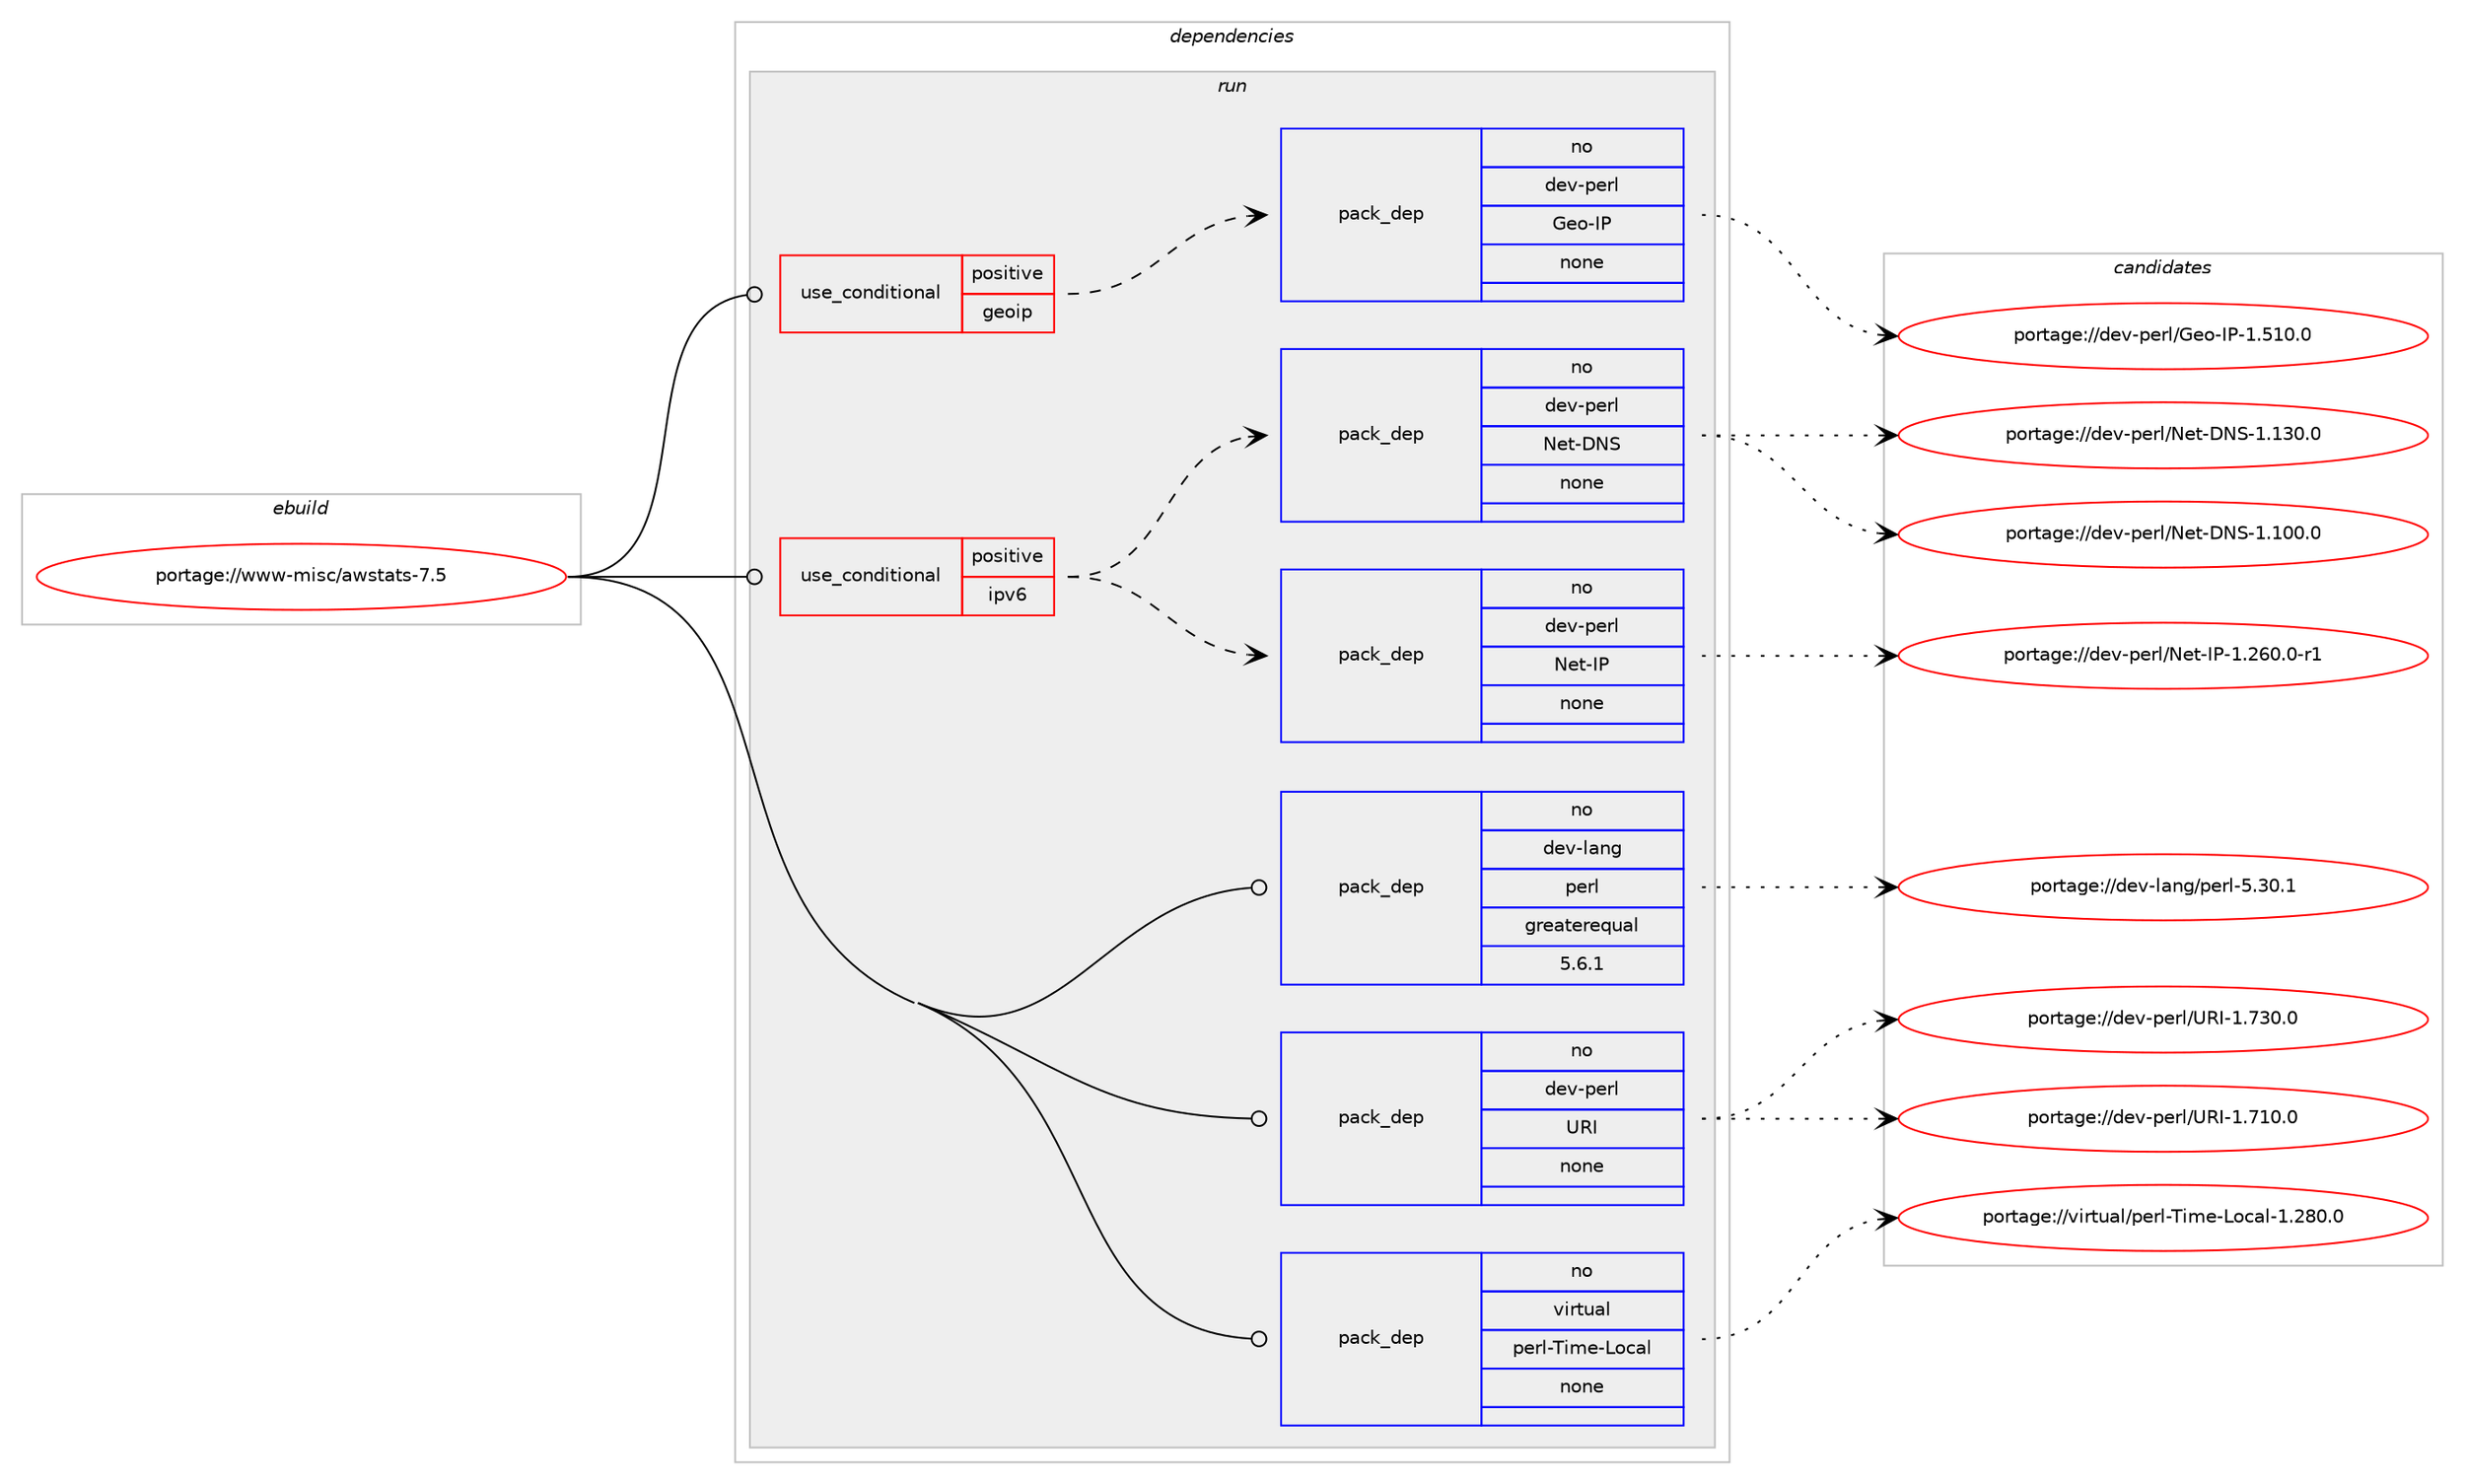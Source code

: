 digraph prolog {

# *************
# Graph options
# *************

newrank=true;
concentrate=true;
compound=true;
graph [rankdir=LR,fontname=Helvetica,fontsize=10,ranksep=1.5];#, ranksep=2.5, nodesep=0.2];
edge  [arrowhead=vee];
node  [fontname=Helvetica,fontsize=10];

# **********
# The ebuild
# **********

subgraph cluster_leftcol {
color=gray;
rank=same;
label=<<i>ebuild</i>>;
id [label="portage://www-misc/awstats-7.5", color=red, width=4, href="../www-misc/awstats-7.5.svg"];
}

# ****************
# The dependencies
# ****************

subgraph cluster_midcol {
color=gray;
label=<<i>dependencies</i>>;
subgraph cluster_compile {
fillcolor="#eeeeee";
style=filled;
label=<<i>compile</i>>;
}
subgraph cluster_compileandrun {
fillcolor="#eeeeee";
style=filled;
label=<<i>compile and run</i>>;
}
subgraph cluster_run {
fillcolor="#eeeeee";
style=filled;
label=<<i>run</i>>;
subgraph cond2950 {
dependency19773 [label=<<TABLE BORDER="0" CELLBORDER="1" CELLSPACING="0" CELLPADDING="4"><TR><TD ROWSPAN="3" CELLPADDING="10">use_conditional</TD></TR><TR><TD>positive</TD></TR><TR><TD>geoip</TD></TR></TABLE>>, shape=none, color=red];
subgraph pack16437 {
dependency19774 [label=<<TABLE BORDER="0" CELLBORDER="1" CELLSPACING="0" CELLPADDING="4" WIDTH="220"><TR><TD ROWSPAN="6" CELLPADDING="30">pack_dep</TD></TR><TR><TD WIDTH="110">no</TD></TR><TR><TD>dev-perl</TD></TR><TR><TD>Geo-IP</TD></TR><TR><TD>none</TD></TR><TR><TD></TD></TR></TABLE>>, shape=none, color=blue];
}
dependency19773:e -> dependency19774:w [weight=20,style="dashed",arrowhead="vee"];
}
id:e -> dependency19773:w [weight=20,style="solid",arrowhead="odot"];
subgraph cond2951 {
dependency19775 [label=<<TABLE BORDER="0" CELLBORDER="1" CELLSPACING="0" CELLPADDING="4"><TR><TD ROWSPAN="3" CELLPADDING="10">use_conditional</TD></TR><TR><TD>positive</TD></TR><TR><TD>ipv6</TD></TR></TABLE>>, shape=none, color=red];
subgraph pack16438 {
dependency19776 [label=<<TABLE BORDER="0" CELLBORDER="1" CELLSPACING="0" CELLPADDING="4" WIDTH="220"><TR><TD ROWSPAN="6" CELLPADDING="30">pack_dep</TD></TR><TR><TD WIDTH="110">no</TD></TR><TR><TD>dev-perl</TD></TR><TR><TD>Net-IP</TD></TR><TR><TD>none</TD></TR><TR><TD></TD></TR></TABLE>>, shape=none, color=blue];
}
dependency19775:e -> dependency19776:w [weight=20,style="dashed",arrowhead="vee"];
subgraph pack16439 {
dependency19777 [label=<<TABLE BORDER="0" CELLBORDER="1" CELLSPACING="0" CELLPADDING="4" WIDTH="220"><TR><TD ROWSPAN="6" CELLPADDING="30">pack_dep</TD></TR><TR><TD WIDTH="110">no</TD></TR><TR><TD>dev-perl</TD></TR><TR><TD>Net-DNS</TD></TR><TR><TD>none</TD></TR><TR><TD></TD></TR></TABLE>>, shape=none, color=blue];
}
dependency19775:e -> dependency19777:w [weight=20,style="dashed",arrowhead="vee"];
}
id:e -> dependency19775:w [weight=20,style="solid",arrowhead="odot"];
subgraph pack16440 {
dependency19778 [label=<<TABLE BORDER="0" CELLBORDER="1" CELLSPACING="0" CELLPADDING="4" WIDTH="220"><TR><TD ROWSPAN="6" CELLPADDING="30">pack_dep</TD></TR><TR><TD WIDTH="110">no</TD></TR><TR><TD>dev-lang</TD></TR><TR><TD>perl</TD></TR><TR><TD>greaterequal</TD></TR><TR><TD>5.6.1</TD></TR></TABLE>>, shape=none, color=blue];
}
id:e -> dependency19778:w [weight=20,style="solid",arrowhead="odot"];
subgraph pack16441 {
dependency19779 [label=<<TABLE BORDER="0" CELLBORDER="1" CELLSPACING="0" CELLPADDING="4" WIDTH="220"><TR><TD ROWSPAN="6" CELLPADDING="30">pack_dep</TD></TR><TR><TD WIDTH="110">no</TD></TR><TR><TD>dev-perl</TD></TR><TR><TD>URI</TD></TR><TR><TD>none</TD></TR><TR><TD></TD></TR></TABLE>>, shape=none, color=blue];
}
id:e -> dependency19779:w [weight=20,style="solid",arrowhead="odot"];
subgraph pack16442 {
dependency19780 [label=<<TABLE BORDER="0" CELLBORDER="1" CELLSPACING="0" CELLPADDING="4" WIDTH="220"><TR><TD ROWSPAN="6" CELLPADDING="30">pack_dep</TD></TR><TR><TD WIDTH="110">no</TD></TR><TR><TD>virtual</TD></TR><TR><TD>perl-Time-Local</TD></TR><TR><TD>none</TD></TR><TR><TD></TD></TR></TABLE>>, shape=none, color=blue];
}
id:e -> dependency19780:w [weight=20,style="solid",arrowhead="odot"];
}
}

# **************
# The candidates
# **************

subgraph cluster_choices {
rank=same;
color=gray;
label=<<i>candidates</i>>;

subgraph choice16437 {
color=black;
nodesep=1;
choice1001011184511210111410847711011114573804549465349484648 [label="portage://dev-perl/Geo-IP-1.510.0", color=red, width=4,href="../dev-perl/Geo-IP-1.510.0.svg"];
dependency19774:e -> choice1001011184511210111410847711011114573804549465349484648:w [style=dotted,weight="100"];
}
subgraph choice16438 {
color=black;
nodesep=1;
choice10010111845112101114108477810111645738045494650544846484511449 [label="portage://dev-perl/Net-IP-1.260.0-r1", color=red, width=4,href="../dev-perl/Net-IP-1.260.0-r1.svg"];
dependency19776:e -> choice10010111845112101114108477810111645738045494650544846484511449:w [style=dotted,weight="100"];
}
subgraph choice16439 {
color=black;
nodesep=1;
choice100101118451121011141084778101116456878834549464951484648 [label="portage://dev-perl/Net-DNS-1.130.0", color=red, width=4,href="../dev-perl/Net-DNS-1.130.0.svg"];
choice100101118451121011141084778101116456878834549464948484648 [label="portage://dev-perl/Net-DNS-1.100.0", color=red, width=4,href="../dev-perl/Net-DNS-1.100.0.svg"];
dependency19777:e -> choice100101118451121011141084778101116456878834549464951484648:w [style=dotted,weight="100"];
dependency19777:e -> choice100101118451121011141084778101116456878834549464948484648:w [style=dotted,weight="100"];
}
subgraph choice16440 {
color=black;
nodesep=1;
choice10010111845108971101034711210111410845534651484649 [label="portage://dev-lang/perl-5.30.1", color=red, width=4,href="../dev-lang/perl-5.30.1.svg"];
dependency19778:e -> choice10010111845108971101034711210111410845534651484649:w [style=dotted,weight="100"];
}
subgraph choice16441 {
color=black;
nodesep=1;
choice10010111845112101114108478582734549465551484648 [label="portage://dev-perl/URI-1.730.0", color=red, width=4,href="../dev-perl/URI-1.730.0.svg"];
choice10010111845112101114108478582734549465549484648 [label="portage://dev-perl/URI-1.710.0", color=red, width=4,href="../dev-perl/URI-1.710.0.svg"];
dependency19779:e -> choice10010111845112101114108478582734549465551484648:w [style=dotted,weight="100"];
dependency19779:e -> choice10010111845112101114108478582734549465549484648:w [style=dotted,weight="100"];
}
subgraph choice16442 {
color=black;
nodesep=1;
choice11810511411611797108471121011141084584105109101457611199971084549465056484648 [label="portage://virtual/perl-Time-Local-1.280.0", color=red, width=4,href="../virtual/perl-Time-Local-1.280.0.svg"];
dependency19780:e -> choice11810511411611797108471121011141084584105109101457611199971084549465056484648:w [style=dotted,weight="100"];
}
}

}
